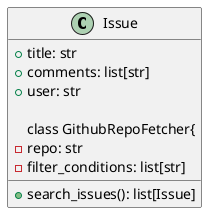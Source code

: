 @startuml

class Issue{
  + title: str
  + comments: list[str]
  + user: str

class GithubRepoFetcher{
  - repo: str
  - filter_conditions: list[str]
  + search_issues(): list[Issue]
 }
@enduml